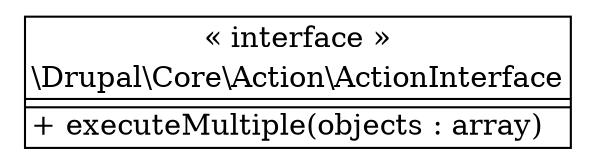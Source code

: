 digraph "Class Diagram" {
  node [shape=plaintext]
  "\\Drupal\\Core\\Action\\ActionInterface" [
    label=<
<table border="1" cellpadding="2" cellspacing="0" cellborder="0">
<tr><td align="center">&laquo; interface &raquo;</td></tr>
<tr><td align="center" title="interface ActionInterface">\\Drupal\\Core\\Action\\ActionInterface</td></tr><hr />
<tr><td></td></tr>
<hr />
<tr><td align="left" title="public executeMultiple">+ executeMultiple(objects : array)</td></tr>
</table>
  >
  ];
}